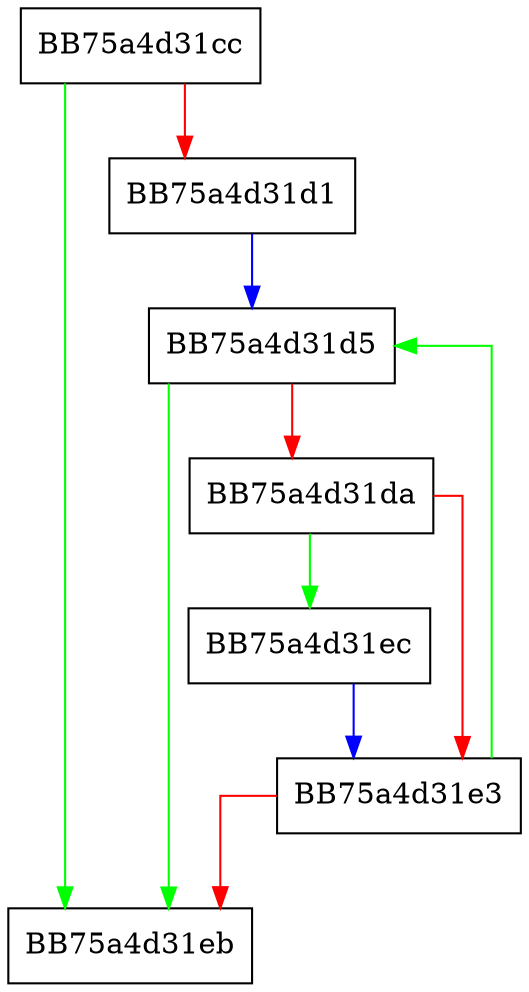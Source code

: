 digraph my_strlwr {
  node [shape="box"];
  graph [splines=ortho];
  BB75a4d31cc -> BB75a4d31eb [color="green"];
  BB75a4d31cc -> BB75a4d31d1 [color="red"];
  BB75a4d31d1 -> BB75a4d31d5 [color="blue"];
  BB75a4d31d5 -> BB75a4d31eb [color="green"];
  BB75a4d31d5 -> BB75a4d31da [color="red"];
  BB75a4d31da -> BB75a4d31ec [color="green"];
  BB75a4d31da -> BB75a4d31e3 [color="red"];
  BB75a4d31e3 -> BB75a4d31d5 [color="green"];
  BB75a4d31e3 -> BB75a4d31eb [color="red"];
  BB75a4d31ec -> BB75a4d31e3 [color="blue"];
}